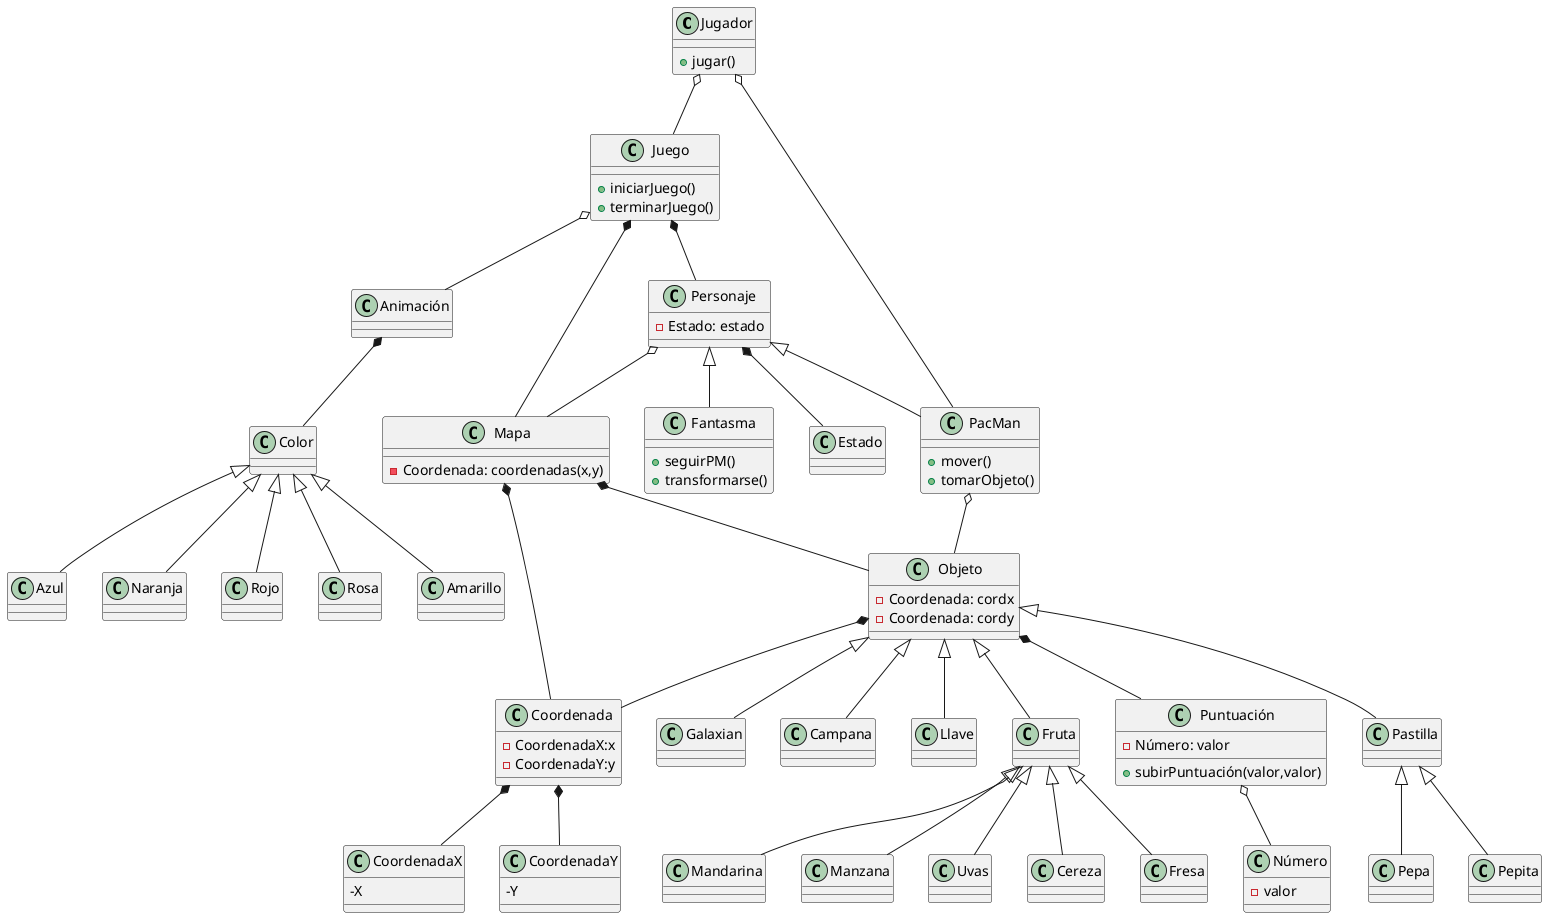 @startuml diagrama
Jugador o--Juego
Jugador o--PacMan

Juego *--Mapa
Juego *--Personaje
Juego o--Animación
Animación *--Color

Mapa *--Coordenada
Mapa *--Objeto

Coordenada *--CoordenadaX
Coordenada *--CoordenadaY

Personaje o--Mapa
Personaje *--Estado
Personaje <|--PacMan
Personaje <|--Fantasma

PacMan o--Objeto

Objeto *--Coordenada
Objeto *--Puntuación
Puntuación o--Número

Color <|-- Rojo
Color <|-- Rosa
Color <|-- Amarillo
Color <|-- Azul
Color <|-- Naranja

Objeto <|-- Pastilla
Objeto <|-- Galaxian
Objeto <|-- Campana
Objeto <|-- Llave
Objeto <|--Fruta

Pastilla <|--Pepita
Pastilla <|--Pepa

Fruta <|--Cereza
Fruta <|--Fresa
Fruta <|--Mandarina
Fruta <|--Manzana
Fruta <|-- Uvas

class Juego{
    +iniciarJuego()
    +terminarJuego()
}

class Jugador{
    +jugar()
}

class Mapa {
    -Coordenada: coordenadas(x,y)
}

class Coordenada{
    -CoordenadaX:x 
    -CoordenadaY:y
}

class CoordenadaX{
    -X
}
class CoordenadaY{
    -Y
}

class Personaje{
    -Estado: estado
}

class PacMan{
    +mover()
    +tomarObjeto()
}
class Fantasma{
    +seguirPM()
    +transformarse()

}
class Objeto{
    -Coordenada: cordx
    -Coordenada: cordy
}

class Puntuación{
    -Número: valor
    +subirPuntuación(valor,valor)
}
class Número{
    -valor
}

class Pastilla{}
class Pepita{}
class Pepa{}

class Fruta{}
class Cereza{}
class Fresa {}
class Mandarina{}
class Manzana{}
class Uvas{}
class Galaxian{}
class Campana{}
class Llave {}

class Color{}
class Amarillo{}
class Azul{}
class Naranja{}
class Rojo{}
class Rosa{}


@enduml 
